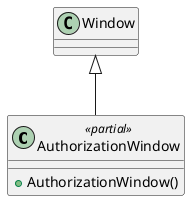 @startuml
class AuthorizationWindow <<partial>> {
    + AuthorizationWindow()
}
Window <|-- AuthorizationWindow
@enduml
